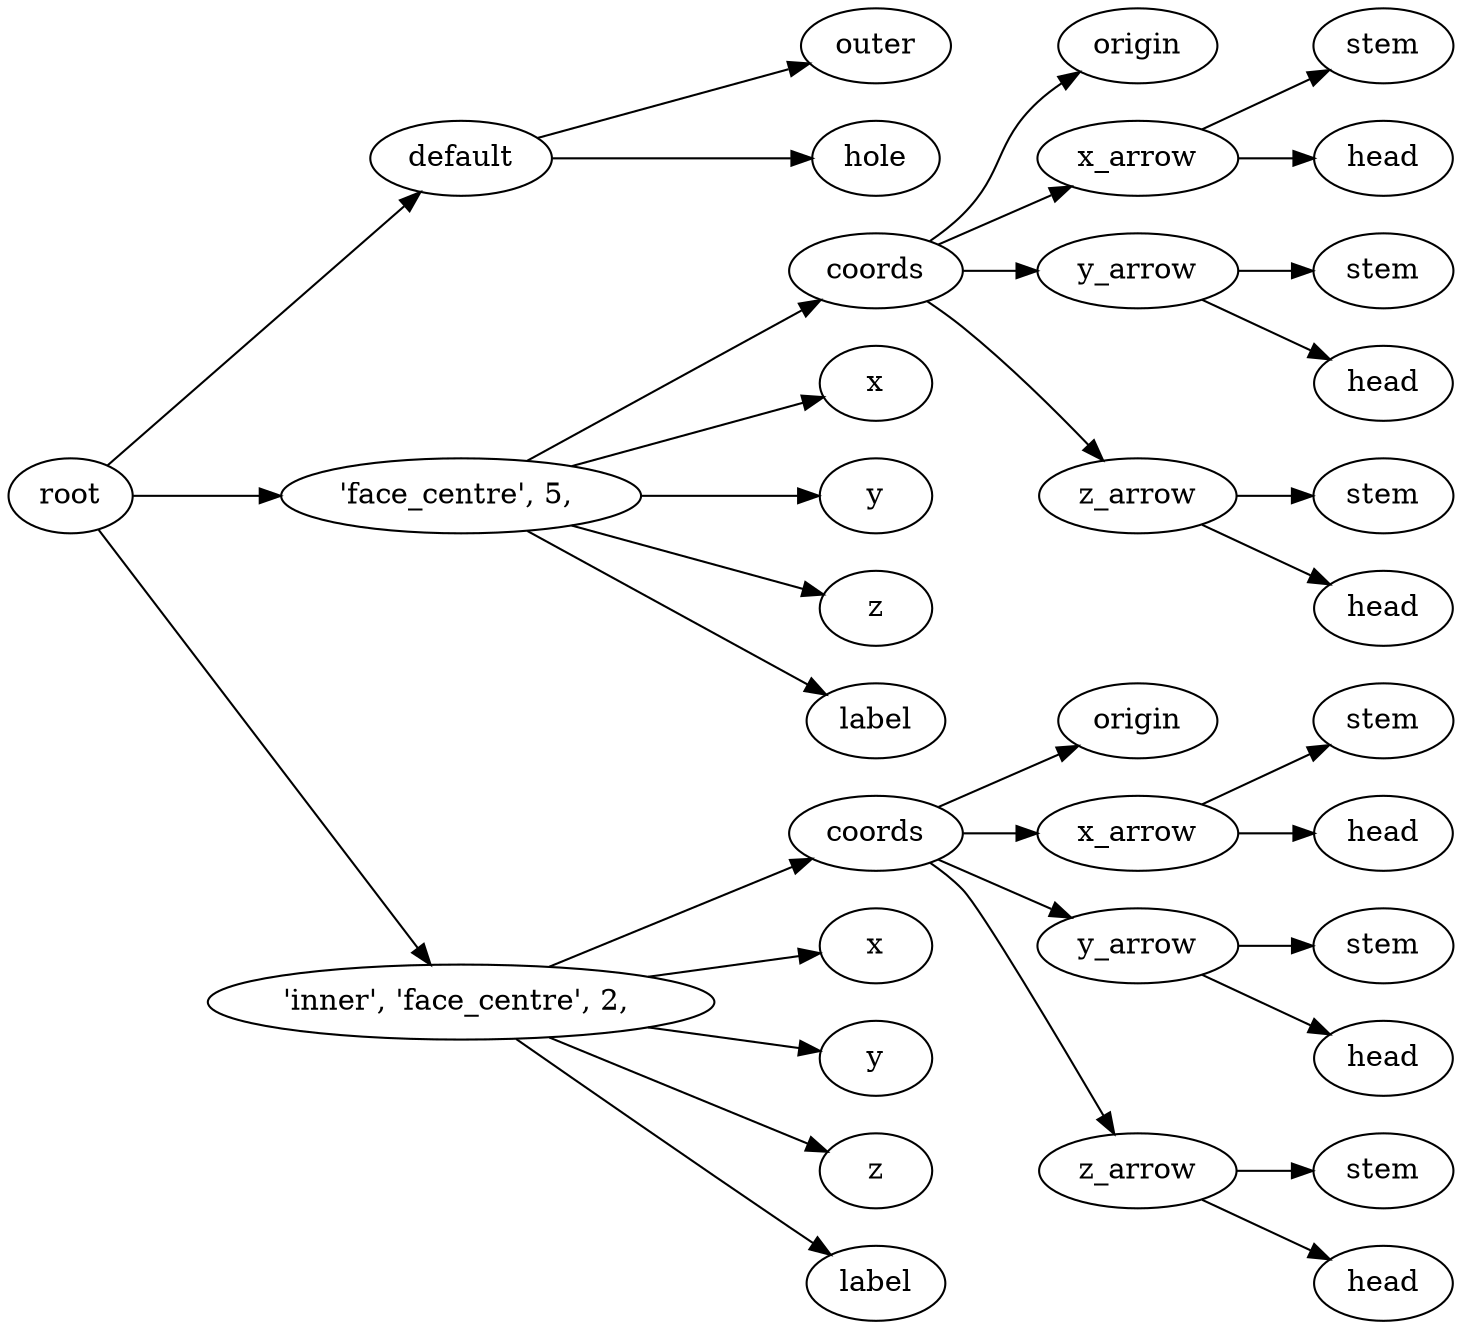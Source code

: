 digraph default {
	graph [rankdir=LR]
	root_1 [label=root href="javascript:s=&quot;\(\)\nNone&quot;; console.log(s); alert(s);"]
	default_2 [label=default href="javascript:s=&quot;\(&#x27;default&#x27;,\)\nSquarePipe&quot;; console.log(s); alert(s);" tooltip=SquarePipe]
	outer_3 [label=outer href="javascript:s=&quot;\(&#x27;default&#x27;,\ &#x27;outer&#x27;\)\nBox&quot;; console.log(s); alert(s);" tooltip=Box]
	hole_4 [label=hole href="javascript:s=&quot;\(&#x27;default&#x27;,\ &#x27;hole&#x27;\)\nBox&quot;; console.log(s); alert(s);" tooltip=Box]
	5 [label="'face_centre',\ 5,\ " href="javascript:s=&quot;\(&quot;&#x27;face_centre&#x27;,\ 5,\ &quot;,\)\nAnnotatedCoordinates&quot;; console.log(s); alert(s);" tooltip=AnnotatedCoordinates]
	coords_6 [label=coords href="javascript:s=&quot;\(&quot;&#x27;face_centre&#x27;,\ 5,\ &quot;,\ &#x27;coords&#x27;\)\nCoordinates&quot;; console.log(s); alert(s);" tooltip=Coordinates]
	origin_7 [label=origin href="javascript:s=&quot;\(&quot;&#x27;face_centre&#x27;,\ 5,\ &quot;,\ &#x27;coords&#x27;,\ &#x27;origin&#x27;\)\nCoordinatesCage&quot;; console.log(s); alert(s);" tooltip=CoordinatesCage]
	x_arrow_8 [label=x_arrow href="javascript:s=&quot;\(&quot;&#x27;face_centre&#x27;,\ 5,\ &quot;,\ &#x27;coords&#x27;,\ &#x27;x_arrow&#x27;\)\nArrow&quot;; console.log(s); alert(s);" tooltip=Arrow]
	stem_9 [label=stem href="javascript:s=&quot;\(&quot;&#x27;face_centre&#x27;,\ 5,\ &quot;,\ &#x27;coords&#x27;,\ &#x27;x_arrow&#x27;,\ &#x27;stem&#x27;\)\nCone&quot;; console.log(s); alert(s);" tooltip=Cone]
	head_10 [label=head href="javascript:s=&quot;\(&quot;&#x27;face_centre&#x27;,\ 5,\ &quot;,\ &#x27;coords&#x27;,\ &#x27;x_arrow&#x27;,\ &#x27;head&#x27;\)\nCone&quot;; console.log(s); alert(s);" tooltip=Cone]
	y_arrow_11 [label=y_arrow href="javascript:s=&quot;\(&quot;&#x27;face_centre&#x27;,\ 5,\ &quot;,\ &#x27;coords&#x27;,\ &#x27;y_arrow&#x27;\)\nArrow&quot;; console.log(s); alert(s);" tooltip=Arrow]
	stem_12 [label=stem href="javascript:s=&quot;\(&quot;&#x27;face_centre&#x27;,\ 5,\ &quot;,\ &#x27;coords&#x27;,\ &#x27;y_arrow&#x27;,\ &#x27;stem&#x27;\)\nCone&quot;; console.log(s); alert(s);" tooltip=Cone]
	head_13 [label=head href="javascript:s=&quot;\(&quot;&#x27;face_centre&#x27;,\ 5,\ &quot;,\ &#x27;coords&#x27;,\ &#x27;y_arrow&#x27;,\ &#x27;head&#x27;\)\nCone&quot;; console.log(s); alert(s);" tooltip=Cone]
	z_arrow_14 [label=z_arrow href="javascript:s=&quot;\(&quot;&#x27;face_centre&#x27;,\ 5,\ &quot;,\ &#x27;coords&#x27;,\ &#x27;z_arrow&#x27;\)\nArrow&quot;; console.log(s); alert(s);" tooltip=Arrow]
	stem_15 [label=stem href="javascript:s=&quot;\(&quot;&#x27;face_centre&#x27;,\ 5,\ &quot;,\ &#x27;coords&#x27;,\ &#x27;z_arrow&#x27;,\ &#x27;stem&#x27;\)\nCone&quot;; console.log(s); alert(s);" tooltip=Cone]
	head_16 [label=head href="javascript:s=&quot;\(&quot;&#x27;face_centre&#x27;,\ 5,\ &quot;,\ &#x27;coords&#x27;,\ &#x27;z_arrow&#x27;,\ &#x27;head&#x27;\)\nCone&quot;; console.log(s); alert(s);" tooltip=Cone]
	x_17 [label=x href="javascript:s=&quot;\(&quot;&#x27;face_centre&#x27;,\ 5,\ &quot;,\ &#x27;x&#x27;\)\nText&quot;; console.log(s); alert(s);" tooltip=Text]
	y_18 [label=y href="javascript:s=&quot;\(&quot;&#x27;face_centre&#x27;,\ 5,\ &quot;,\ &#x27;y&#x27;\)\nText&quot;; console.log(s); alert(s);" tooltip=Text]
	z_19 [label=z href="javascript:s=&quot;\(&quot;&#x27;face_centre&#x27;,\ 5,\ &quot;,\ &#x27;z&#x27;\)\nText&quot;; console.log(s); alert(s);" tooltip=Text]
	label_20 [label=label href="javascript:s=&quot;\(&quot;&#x27;face_centre&#x27;,\ 5,\ &quot;,\ &#x27;label&#x27;\)\nText&quot;; console.log(s); alert(s);" tooltip=Text]
	21 [label="'inner',\ 'face_centre',\ 2,\ " href="javascript:s=&quot;\(&quot;&#x27;inner&#x27;,\ &#x27;face_centre&#x27;,\ 2,\ &quot;,\)\nAnnotatedCoordinates&quot;; console.log(s); alert(s);" tooltip=AnnotatedCoordinates]
	coords_22 [label=coords href="javascript:s=&quot;\(&quot;&#x27;inner&#x27;,\ &#x27;face_centre&#x27;,\ 2,\ &quot;,\ &#x27;coords&#x27;\)\nCoordinates&quot;; console.log(s); alert(s);" tooltip=Coordinates]
	origin_23 [label=origin href="javascript:s=&quot;\(&quot;&#x27;inner&#x27;,\ &#x27;face_centre&#x27;,\ 2,\ &quot;,\ &#x27;coords&#x27;,\ &#x27;origin&#x27;\)\nCoordinatesCage&quot;; console.log(s); alert(s);" tooltip=CoordinatesCage]
	x_arrow_24 [label=x_arrow href="javascript:s=&quot;\(&quot;&#x27;inner&#x27;,\ &#x27;face_centre&#x27;,\ 2,\ &quot;,\ &#x27;coords&#x27;,\ &#x27;x_arrow&#x27;\)\nArrow&quot;; console.log(s); alert(s);" tooltip=Arrow]
	stem_25 [label=stem href="javascript:s=&quot;\(&quot;&#x27;inner&#x27;,\ &#x27;face_centre&#x27;,\ 2,\ &quot;,\ &#x27;coords&#x27;,\ &#x27;x_arrow&#x27;,\ &#x27;stem&#x27;\)\nCone&quot;; console.log(s); alert(s);" tooltip=Cone]
	head_26 [label=head href="javascript:s=&quot;\(&quot;&#x27;inner&#x27;,\ &#x27;face_centre&#x27;,\ 2,\ &quot;,\ &#x27;coords&#x27;,\ &#x27;x_arrow&#x27;,\ &#x27;head&#x27;\)\nCone&quot;; console.log(s); alert(s);" tooltip=Cone]
	y_arrow_27 [label=y_arrow href="javascript:s=&quot;\(&quot;&#x27;inner&#x27;,\ &#x27;face_centre&#x27;,\ 2,\ &quot;,\ &#x27;coords&#x27;,\ &#x27;y_arrow&#x27;\)\nArrow&quot;; console.log(s); alert(s);" tooltip=Arrow]
	stem_28 [label=stem href="javascript:s=&quot;\(&quot;&#x27;inner&#x27;,\ &#x27;face_centre&#x27;,\ 2,\ &quot;,\ &#x27;coords&#x27;,\ &#x27;y_arrow&#x27;,\ &#x27;stem&#x27;\)\nCone&quot;; console.log(s); alert(s);" tooltip=Cone]
	head_29 [label=head href="javascript:s=&quot;\(&quot;&#x27;inner&#x27;,\ &#x27;face_centre&#x27;,\ 2,\ &quot;,\ &#x27;coords&#x27;,\ &#x27;y_arrow&#x27;,\ &#x27;head&#x27;\)\nCone&quot;; console.log(s); alert(s);" tooltip=Cone]
	z_arrow_30 [label=z_arrow href="javascript:s=&quot;\(&quot;&#x27;inner&#x27;,\ &#x27;face_centre&#x27;,\ 2,\ &quot;,\ &#x27;coords&#x27;,\ &#x27;z_arrow&#x27;\)\nArrow&quot;; console.log(s); alert(s);" tooltip=Arrow]
	stem_31 [label=stem href="javascript:s=&quot;\(&quot;&#x27;inner&#x27;,\ &#x27;face_centre&#x27;,\ 2,\ &quot;,\ &#x27;coords&#x27;,\ &#x27;z_arrow&#x27;,\ &#x27;stem&#x27;\)\nCone&quot;; console.log(s); alert(s);" tooltip=Cone]
	head_32 [label=head href="javascript:s=&quot;\(&quot;&#x27;inner&#x27;,\ &#x27;face_centre&#x27;,\ 2,\ &quot;,\ &#x27;coords&#x27;,\ &#x27;z_arrow&#x27;,\ &#x27;head&#x27;\)\nCone&quot;; console.log(s); alert(s);" tooltip=Cone]
	x_33 [label=x href="javascript:s=&quot;\(&quot;&#x27;inner&#x27;,\ &#x27;face_centre&#x27;,\ 2,\ &quot;,\ &#x27;x&#x27;\)\nText&quot;; console.log(s); alert(s);" tooltip=Text]
	y_34 [label=y href="javascript:s=&quot;\(&quot;&#x27;inner&#x27;,\ &#x27;face_centre&#x27;,\ 2,\ &quot;,\ &#x27;y&#x27;\)\nText&quot;; console.log(s); alert(s);" tooltip=Text]
	z_35 [label=z href="javascript:s=&quot;\(&quot;&#x27;inner&#x27;,\ &#x27;face_centre&#x27;,\ 2,\ &quot;,\ &#x27;z&#x27;\)\nText&quot;; console.log(s); alert(s);" tooltip=Text]
	label_36 [label=label href="javascript:s=&quot;\(&quot;&#x27;inner&#x27;,\ &#x27;face_centre&#x27;,\ 2,\ &quot;,\ &#x27;label&#x27;\)\nText&quot;; console.log(s); alert(s);" tooltip=Text]
	root_1 -> default_2
	default_2 -> outer_3
	default_2 -> hole_4
	root_1 -> 5
	5 -> coords_6
	coords_6 -> origin_7
	coords_6 -> x_arrow_8
	x_arrow_8 -> stem_9
	x_arrow_8 -> head_10
	coords_6 -> y_arrow_11
	y_arrow_11 -> stem_12
	y_arrow_11 -> head_13
	coords_6 -> z_arrow_14
	z_arrow_14 -> stem_15
	z_arrow_14 -> head_16
	5 -> x_17
	5 -> y_18
	5 -> z_19
	5 -> label_20
	root_1 -> 21
	21 -> coords_22
	coords_22 -> origin_23
	coords_22 -> x_arrow_24
	x_arrow_24 -> stem_25
	x_arrow_24 -> head_26
	coords_22 -> y_arrow_27
	y_arrow_27 -> stem_28
	y_arrow_27 -> head_29
	coords_22 -> z_arrow_30
	z_arrow_30 -> stem_31
	z_arrow_30 -> head_32
	21 -> x_33
	21 -> y_34
	21 -> z_35
	21 -> label_36
}
